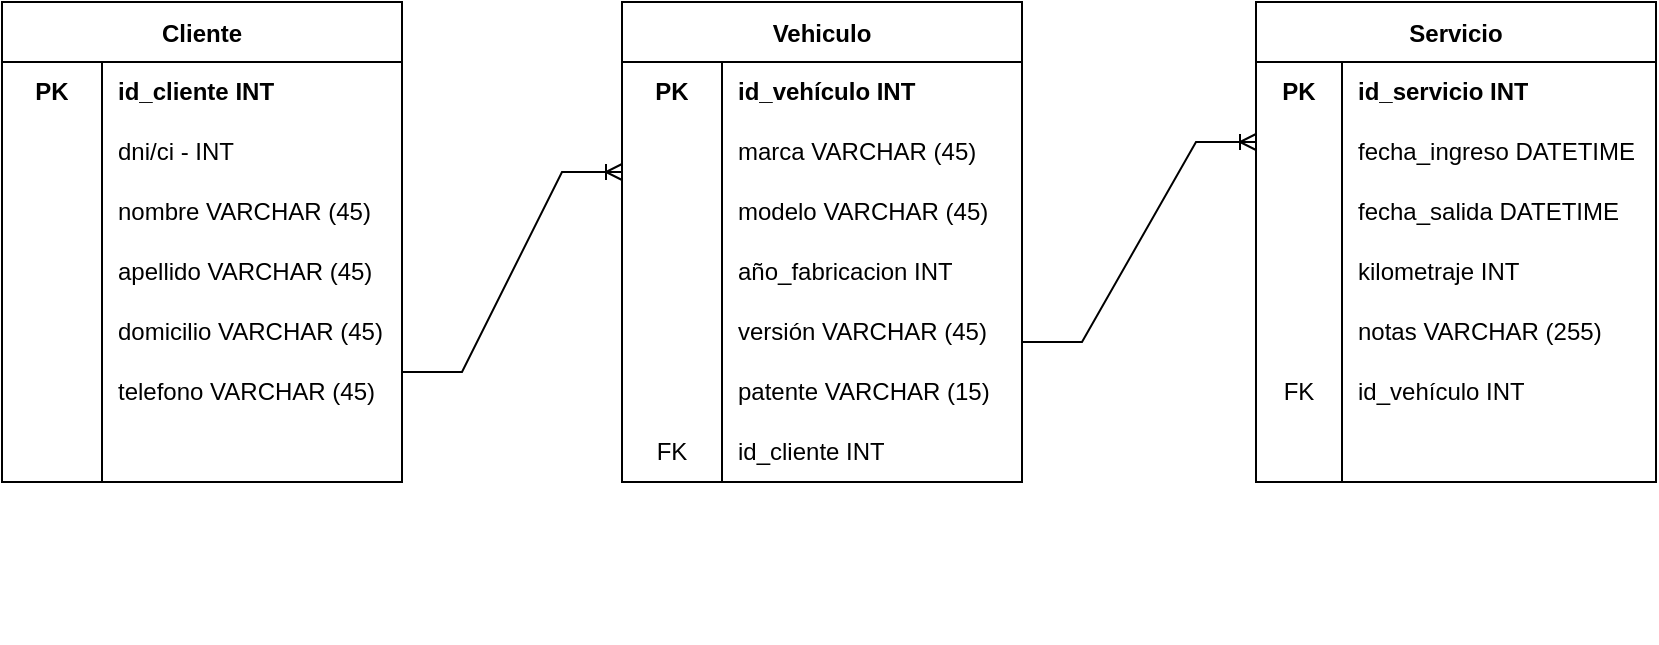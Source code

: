 <mxfile version="20.5.1" type="device"><diagram id="PyMdnax_HsydmZqN7Ad0" name="Página-1"><mxGraphModel dx="864" dy="485" grid="1" gridSize="10" guides="1" tooltips="1" connect="1" arrows="1" fold="1" page="1" pageScale="1" pageWidth="827" pageHeight="1169" math="0" shadow="0"><root><mxCell id="0"/><mxCell id="1" parent="0"/><mxCell id="Nwc50oU7tPvuTWRnyXXx-6" value="Cliente" style="shape=table;startSize=30;container=1;collapsible=0;childLayout=tableLayout;fixedRows=1;rowLines=0;fontStyle=1;" vertex="1" parent="1"><mxGeometry y="280" width="200" height="240" as="geometry"/></mxCell><mxCell id="Nwc50oU7tPvuTWRnyXXx-7" value="" style="shape=tableRow;horizontal=0;startSize=0;swimlaneHead=0;swimlaneBody=0;top=0;left=0;bottom=0;right=0;collapsible=0;dropTarget=0;fillColor=none;points=[[0,0.5],[1,0.5]];portConstraint=eastwest;" vertex="1" parent="Nwc50oU7tPvuTWRnyXXx-6"><mxGeometry y="30" width="200" height="30" as="geometry"/></mxCell><mxCell id="Nwc50oU7tPvuTWRnyXXx-8" value="&lt;b&gt;PK&lt;/b&gt;" style="shape=partialRectangle;html=1;whiteSpace=wrap;connectable=0;fillColor=none;top=0;left=0;bottom=0;right=0;overflow=hidden;pointerEvents=1;" vertex="1" parent="Nwc50oU7tPvuTWRnyXXx-7"><mxGeometry width="50" height="30" as="geometry"><mxRectangle width="50" height="30" as="alternateBounds"/></mxGeometry></mxCell><mxCell id="Nwc50oU7tPvuTWRnyXXx-9" value="&lt;b&gt;id_cliente INT&lt;/b&gt;" style="shape=partialRectangle;html=1;whiteSpace=wrap;connectable=0;fillColor=none;top=0;left=0;bottom=0;right=0;align=left;spacingLeft=6;overflow=hidden;" vertex="1" parent="Nwc50oU7tPvuTWRnyXXx-7"><mxGeometry x="50" width="150" height="30" as="geometry"><mxRectangle width="150" height="30" as="alternateBounds"/></mxGeometry></mxCell><mxCell id="Nwc50oU7tPvuTWRnyXXx-10" value="" style="shape=tableRow;horizontal=0;startSize=0;swimlaneHead=0;swimlaneBody=0;top=0;left=0;bottom=0;right=0;collapsible=0;dropTarget=0;fillColor=none;points=[[0,0.5],[1,0.5]];portConstraint=eastwest;" vertex="1" parent="Nwc50oU7tPvuTWRnyXXx-6"><mxGeometry y="60" width="200" height="30" as="geometry"/></mxCell><mxCell id="Nwc50oU7tPvuTWRnyXXx-11" value="" style="shape=partialRectangle;html=1;whiteSpace=wrap;connectable=0;fillColor=none;top=0;left=0;bottom=0;right=0;overflow=hidden;" vertex="1" parent="Nwc50oU7tPvuTWRnyXXx-10"><mxGeometry width="50" height="30" as="geometry"><mxRectangle width="50" height="30" as="alternateBounds"/></mxGeometry></mxCell><mxCell id="Nwc50oU7tPvuTWRnyXXx-12" value="dni/ci&amp;nbsp;- INT" style="shape=partialRectangle;html=1;whiteSpace=wrap;connectable=0;fillColor=none;top=0;left=0;bottom=0;right=0;align=left;spacingLeft=6;overflow=hidden;" vertex="1" parent="Nwc50oU7tPvuTWRnyXXx-10"><mxGeometry x="50" width="150" height="30" as="geometry"><mxRectangle width="150" height="30" as="alternateBounds"/></mxGeometry></mxCell><mxCell id="Nwc50oU7tPvuTWRnyXXx-13" value="" style="shape=tableRow;horizontal=0;startSize=0;swimlaneHead=0;swimlaneBody=0;top=0;left=0;bottom=0;right=0;collapsible=0;dropTarget=0;fillColor=none;points=[[0,0.5],[1,0.5]];portConstraint=eastwest;" vertex="1" parent="Nwc50oU7tPvuTWRnyXXx-6"><mxGeometry y="90" width="200" height="30" as="geometry"/></mxCell><mxCell id="Nwc50oU7tPvuTWRnyXXx-14" value="" style="shape=partialRectangle;html=1;whiteSpace=wrap;connectable=0;fillColor=none;top=0;left=0;bottom=0;right=0;overflow=hidden;" vertex="1" parent="Nwc50oU7tPvuTWRnyXXx-13"><mxGeometry width="50" height="30" as="geometry"><mxRectangle width="50" height="30" as="alternateBounds"/></mxGeometry></mxCell><mxCell id="Nwc50oU7tPvuTWRnyXXx-15" value="nombre VARCHAR (45)" style="shape=partialRectangle;html=1;whiteSpace=wrap;connectable=0;fillColor=none;top=0;left=0;bottom=0;right=0;align=left;spacingLeft=6;overflow=hidden;" vertex="1" parent="Nwc50oU7tPvuTWRnyXXx-13"><mxGeometry x="50" width="150" height="30" as="geometry"><mxRectangle width="150" height="30" as="alternateBounds"/></mxGeometry></mxCell><mxCell id="Nwc50oU7tPvuTWRnyXXx-29" value="" style="shape=tableRow;horizontal=0;startSize=0;swimlaneHead=0;swimlaneBody=0;top=0;left=0;bottom=0;right=0;collapsible=0;dropTarget=0;fillColor=none;points=[[0,0.5],[1,0.5]];portConstraint=eastwest;" vertex="1" parent="1"><mxGeometry x="80" y="570" width="180" height="30" as="geometry"/></mxCell><mxCell id="Nwc50oU7tPvuTWRnyXXx-30" value="" style="shape=partialRectangle;html=1;whiteSpace=wrap;connectable=0;fillColor=none;top=0;left=0;bottom=0;right=0;overflow=hidden;" vertex="1" parent="Nwc50oU7tPvuTWRnyXXx-29"><mxGeometry width="40" height="30" as="geometry"><mxRectangle width="40" height="30" as="alternateBounds"/></mxGeometry></mxCell><mxCell id="Nwc50oU7tPvuTWRnyXXx-33" value="" style="endArrow=none;html=1;rounded=0;" edge="1" parent="1"><mxGeometry width="50" height="50" relative="1" as="geometry"><mxPoint x="50" y="520" as="sourcePoint"/><mxPoint x="50" y="400" as="targetPoint"/></mxGeometry></mxCell><mxCell id="Nwc50oU7tPvuTWRnyXXx-35" value="domicilio VARCHAR (45)" style="shape=partialRectangle;html=1;whiteSpace=wrap;connectable=0;fillColor=none;top=0;left=0;bottom=0;right=0;align=left;spacingLeft=6;overflow=hidden;" vertex="1" parent="1"><mxGeometry x="50" y="430" width="150" height="30" as="geometry"><mxRectangle width="140" height="30" as="alternateBounds"/></mxGeometry></mxCell><mxCell id="Nwc50oU7tPvuTWRnyXXx-31" value="apellido VARCHAR (45)" style="shape=partialRectangle;html=1;whiteSpace=wrap;connectable=0;fillColor=none;top=0;left=0;bottom=0;right=0;align=left;spacingLeft=6;overflow=hidden;" vertex="1" parent="1"><mxGeometry x="50" y="400" width="140" height="30" as="geometry"><mxRectangle width="140" height="30" as="alternateBounds"/></mxGeometry></mxCell><mxCell id="Nwc50oU7tPvuTWRnyXXx-38" value="Vehiculo" style="shape=table;startSize=30;container=1;collapsible=0;childLayout=tableLayout;fixedRows=1;rowLines=0;fontStyle=1;" vertex="1" parent="1"><mxGeometry x="310" y="280" width="200" height="240" as="geometry"/></mxCell><mxCell id="Nwc50oU7tPvuTWRnyXXx-39" value="" style="shape=tableRow;horizontal=0;startSize=0;swimlaneHead=0;swimlaneBody=0;top=0;left=0;bottom=0;right=0;collapsible=0;dropTarget=0;fillColor=none;points=[[0,0.5],[1,0.5]];portConstraint=eastwest;" vertex="1" parent="Nwc50oU7tPvuTWRnyXXx-38"><mxGeometry y="30" width="200" height="30" as="geometry"/></mxCell><mxCell id="Nwc50oU7tPvuTWRnyXXx-40" value="&lt;b&gt;PK&lt;/b&gt;" style="shape=partialRectangle;html=1;whiteSpace=wrap;connectable=0;fillColor=none;top=0;left=0;bottom=0;right=0;overflow=hidden;pointerEvents=1;" vertex="1" parent="Nwc50oU7tPvuTWRnyXXx-39"><mxGeometry width="50" height="30" as="geometry"><mxRectangle width="50" height="30" as="alternateBounds"/></mxGeometry></mxCell><mxCell id="Nwc50oU7tPvuTWRnyXXx-41" value="&lt;b&gt;id_vehículo INT&lt;/b&gt;" style="shape=partialRectangle;html=1;whiteSpace=wrap;connectable=0;fillColor=none;top=0;left=0;bottom=0;right=0;align=left;spacingLeft=6;overflow=hidden;" vertex="1" parent="Nwc50oU7tPvuTWRnyXXx-39"><mxGeometry x="50" width="150" height="30" as="geometry"><mxRectangle width="150" height="30" as="alternateBounds"/></mxGeometry></mxCell><mxCell id="Nwc50oU7tPvuTWRnyXXx-42" value="" style="shape=tableRow;horizontal=0;startSize=0;swimlaneHead=0;swimlaneBody=0;top=0;left=0;bottom=0;right=0;collapsible=0;dropTarget=0;fillColor=none;points=[[0,0.5],[1,0.5]];portConstraint=eastwest;" vertex="1" parent="Nwc50oU7tPvuTWRnyXXx-38"><mxGeometry y="60" width="200" height="30" as="geometry"/></mxCell><mxCell id="Nwc50oU7tPvuTWRnyXXx-43" value="" style="shape=partialRectangle;html=1;whiteSpace=wrap;connectable=0;fillColor=none;top=0;left=0;bottom=0;right=0;overflow=hidden;" vertex="1" parent="Nwc50oU7tPvuTWRnyXXx-42"><mxGeometry width="50" height="30" as="geometry"><mxRectangle width="50" height="30" as="alternateBounds"/></mxGeometry></mxCell><mxCell id="Nwc50oU7tPvuTWRnyXXx-44" value="marca VARCHAR (45)" style="shape=partialRectangle;html=1;whiteSpace=wrap;connectable=0;fillColor=none;top=0;left=0;bottom=0;right=0;align=left;spacingLeft=6;overflow=hidden;" vertex="1" parent="Nwc50oU7tPvuTWRnyXXx-42"><mxGeometry x="50" width="150" height="30" as="geometry"><mxRectangle width="150" height="30" as="alternateBounds"/></mxGeometry></mxCell><mxCell id="Nwc50oU7tPvuTWRnyXXx-45" value="" style="shape=tableRow;horizontal=0;startSize=0;swimlaneHead=0;swimlaneBody=0;top=0;left=0;bottom=0;right=0;collapsible=0;dropTarget=0;fillColor=none;points=[[0,0.5],[1,0.5]];portConstraint=eastwest;" vertex="1" parent="Nwc50oU7tPvuTWRnyXXx-38"><mxGeometry y="90" width="200" height="30" as="geometry"/></mxCell><mxCell id="Nwc50oU7tPvuTWRnyXXx-46" value="" style="shape=partialRectangle;html=1;whiteSpace=wrap;connectable=0;fillColor=none;top=0;left=0;bottom=0;right=0;overflow=hidden;" vertex="1" parent="Nwc50oU7tPvuTWRnyXXx-45"><mxGeometry width="50" height="30" as="geometry"><mxRectangle width="50" height="30" as="alternateBounds"/></mxGeometry></mxCell><mxCell id="Nwc50oU7tPvuTWRnyXXx-47" value="modelo VARCHAR (45)" style="shape=partialRectangle;html=1;whiteSpace=wrap;connectable=0;fillColor=none;top=0;left=0;bottom=0;right=0;align=left;spacingLeft=6;overflow=hidden;" vertex="1" parent="Nwc50oU7tPvuTWRnyXXx-45"><mxGeometry x="50" width="150" height="30" as="geometry"><mxRectangle width="150" height="30" as="alternateBounds"/></mxGeometry></mxCell><mxCell id="Nwc50oU7tPvuTWRnyXXx-58" value="" style="endArrow=none;html=1;rounded=0;" edge="1" parent="1"><mxGeometry width="50" height="50" relative="1" as="geometry"><mxPoint x="360" y="520" as="sourcePoint"/><mxPoint x="360" y="400" as="targetPoint"/></mxGeometry></mxCell><mxCell id="Nwc50oU7tPvuTWRnyXXx-59" value="versión VARCHAR (45)" style="shape=partialRectangle;html=1;whiteSpace=wrap;connectable=0;fillColor=none;top=0;left=0;bottom=0;right=0;align=left;spacingLeft=6;overflow=hidden;" vertex="1" parent="1"><mxGeometry x="360" y="430" width="140" height="30" as="geometry"><mxRectangle width="140" height="30" as="alternateBounds"/></mxGeometry></mxCell><mxCell id="Nwc50oU7tPvuTWRnyXXx-64" value="telefono VARCHAR (45)" style="shape=partialRectangle;html=1;whiteSpace=wrap;connectable=0;fillColor=none;top=0;left=0;bottom=0;right=0;align=left;spacingLeft=6;overflow=hidden;" vertex="1" parent="1"><mxGeometry x="50" y="460" width="150" height="30" as="geometry"><mxRectangle width="140" height="30" as="alternateBounds"/></mxGeometry></mxCell><mxCell id="Nwc50oU7tPvuTWRnyXXx-66" value="id_cliente INT" style="shape=partialRectangle;html=1;whiteSpace=wrap;connectable=0;fillColor=none;top=0;left=0;bottom=0;right=0;align=left;spacingLeft=6;overflow=hidden;" vertex="1" parent="1"><mxGeometry x="360" y="490" width="140" height="30" as="geometry"><mxRectangle width="140" height="30" as="alternateBounds"/></mxGeometry></mxCell><mxCell id="Nwc50oU7tPvuTWRnyXXx-67" value="FK" style="shape=partialRectangle;html=1;whiteSpace=wrap;connectable=0;fillColor=none;top=0;left=0;bottom=0;right=0;overflow=hidden;pointerEvents=1;" vertex="1" parent="1"><mxGeometry x="310" y="490" width="50" height="30" as="geometry"><mxRectangle width="50" height="30" as="alternateBounds"/></mxGeometry></mxCell><mxCell id="Nwc50oU7tPvuTWRnyXXx-68" value="año_fabricacion INT" style="shape=partialRectangle;html=1;whiteSpace=wrap;connectable=0;fillColor=none;top=0;left=0;bottom=0;right=0;align=left;spacingLeft=6;overflow=hidden;" vertex="1" parent="1"><mxGeometry x="360" y="400" width="140" height="30" as="geometry"><mxRectangle width="140" height="30" as="alternateBounds"/></mxGeometry></mxCell><mxCell id="Nwc50oU7tPvuTWRnyXXx-85" value="" style="endArrow=none;html=1;rounded=0;" edge="1" parent="1"><mxGeometry width="50" height="50" relative="1" as="geometry"><mxPoint x="670" y="520" as="sourcePoint"/><mxPoint x="670" y="400.0" as="targetPoint"/></mxGeometry></mxCell><mxCell id="Nwc50oU7tPvuTWRnyXXx-86" value="Servicio" style="shape=table;startSize=30;container=1;collapsible=0;childLayout=tableLayout;fixedRows=1;rowLines=0;fontStyle=1;" vertex="1" parent="1"><mxGeometry x="627" y="280" width="200" height="240" as="geometry"/></mxCell><mxCell id="Nwc50oU7tPvuTWRnyXXx-87" value="" style="shape=tableRow;horizontal=0;startSize=0;swimlaneHead=0;swimlaneBody=0;top=0;left=0;bottom=0;right=0;collapsible=0;dropTarget=0;fillColor=none;points=[[0,0.5],[1,0.5]];portConstraint=eastwest;" vertex="1" parent="Nwc50oU7tPvuTWRnyXXx-86"><mxGeometry y="30" width="200" height="30" as="geometry"/></mxCell><mxCell id="Nwc50oU7tPvuTWRnyXXx-88" value="&lt;b&gt;PK&lt;/b&gt;" style="shape=partialRectangle;html=1;whiteSpace=wrap;connectable=0;fillColor=none;top=0;left=0;bottom=0;right=0;overflow=hidden;pointerEvents=1;" vertex="1" parent="Nwc50oU7tPvuTWRnyXXx-87"><mxGeometry width="43" height="30" as="geometry"><mxRectangle width="43" height="30" as="alternateBounds"/></mxGeometry></mxCell><mxCell id="Nwc50oU7tPvuTWRnyXXx-89" value="&lt;b&gt;id_servicio INT&lt;/b&gt;" style="shape=partialRectangle;html=1;whiteSpace=wrap;connectable=0;fillColor=none;top=0;left=0;bottom=0;right=0;align=left;spacingLeft=6;overflow=hidden;" vertex="1" parent="Nwc50oU7tPvuTWRnyXXx-87"><mxGeometry x="43" width="157" height="30" as="geometry"><mxRectangle width="157" height="30" as="alternateBounds"/></mxGeometry></mxCell><mxCell id="Nwc50oU7tPvuTWRnyXXx-90" value="" style="shape=tableRow;horizontal=0;startSize=0;swimlaneHead=0;swimlaneBody=0;top=0;left=0;bottom=0;right=0;collapsible=0;dropTarget=0;fillColor=none;points=[[0,0.5],[1,0.5]];portConstraint=eastwest;" vertex="1" parent="Nwc50oU7tPvuTWRnyXXx-86"><mxGeometry y="60" width="200" height="30" as="geometry"/></mxCell><mxCell id="Nwc50oU7tPvuTWRnyXXx-91" value="" style="shape=partialRectangle;html=1;whiteSpace=wrap;connectable=0;fillColor=none;top=0;left=0;bottom=0;right=0;overflow=hidden;" vertex="1" parent="Nwc50oU7tPvuTWRnyXXx-90"><mxGeometry width="43" height="30" as="geometry"><mxRectangle width="43" height="30" as="alternateBounds"/></mxGeometry></mxCell><mxCell id="Nwc50oU7tPvuTWRnyXXx-92" value="fecha_ingreso DATETIME" style="shape=partialRectangle;html=1;whiteSpace=wrap;connectable=0;fillColor=none;top=0;left=0;bottom=0;right=0;align=left;spacingLeft=6;overflow=hidden;" vertex="1" parent="Nwc50oU7tPvuTWRnyXXx-90"><mxGeometry x="43" width="157" height="30" as="geometry"><mxRectangle width="157" height="30" as="alternateBounds"/></mxGeometry></mxCell><mxCell id="Nwc50oU7tPvuTWRnyXXx-93" value="" style="shape=tableRow;horizontal=0;startSize=0;swimlaneHead=0;swimlaneBody=0;top=0;left=0;bottom=0;right=0;collapsible=0;dropTarget=0;fillColor=none;points=[[0,0.5],[1,0.5]];portConstraint=eastwest;" vertex="1" parent="Nwc50oU7tPvuTWRnyXXx-86"><mxGeometry y="90" width="200" height="30" as="geometry"/></mxCell><mxCell id="Nwc50oU7tPvuTWRnyXXx-94" value="" style="shape=partialRectangle;html=1;whiteSpace=wrap;connectable=0;fillColor=none;top=0;left=0;bottom=0;right=0;overflow=hidden;" vertex="1" parent="Nwc50oU7tPvuTWRnyXXx-93"><mxGeometry width="43" height="30" as="geometry"><mxRectangle width="43" height="30" as="alternateBounds"/></mxGeometry></mxCell><mxCell id="Nwc50oU7tPvuTWRnyXXx-95" value="fecha_salida DATETIME" style="shape=partialRectangle;html=1;whiteSpace=wrap;connectable=0;fillColor=none;top=0;left=0;bottom=0;right=0;align=left;spacingLeft=6;overflow=hidden;" vertex="1" parent="Nwc50oU7tPvuTWRnyXXx-93"><mxGeometry x="43" width="157" height="30" as="geometry"><mxRectangle width="157" height="30" as="alternateBounds"/></mxGeometry></mxCell><mxCell id="Nwc50oU7tPvuTWRnyXXx-96" value="kilometraje INT" style="shape=partialRectangle;html=1;whiteSpace=wrap;connectable=0;fillColor=none;top=0;left=0;bottom=0;right=0;align=left;spacingLeft=6;overflow=hidden;" vertex="1" parent="1"><mxGeometry x="670" y="400" width="140" height="30" as="geometry"><mxRectangle width="140" height="30" as="alternateBounds"/></mxGeometry></mxCell><mxCell id="Nwc50oU7tPvuTWRnyXXx-97" value="notas VARCHAR (255)" style="shape=partialRectangle;html=1;whiteSpace=wrap;connectable=0;fillColor=none;top=0;left=0;bottom=0;right=0;align=left;spacingLeft=6;overflow=hidden;" vertex="1" parent="1"><mxGeometry x="670" y="430" width="140" height="30" as="geometry"><mxRectangle width="140" height="30" as="alternateBounds"/></mxGeometry></mxCell><mxCell id="Nwc50oU7tPvuTWRnyXXx-98" value="id_vehículo INT" style="shape=partialRectangle;html=1;whiteSpace=wrap;connectable=0;fillColor=none;top=0;left=0;bottom=0;right=0;align=left;spacingLeft=6;overflow=hidden;" vertex="1" parent="1"><mxGeometry x="670" y="460" width="150" height="30" as="geometry"><mxRectangle width="150" height="30" as="alternateBounds"/></mxGeometry></mxCell><mxCell id="Nwc50oU7tPvuTWRnyXXx-100" value="FK" style="shape=partialRectangle;html=1;whiteSpace=wrap;connectable=0;fillColor=none;top=0;left=0;bottom=0;right=0;overflow=hidden;pointerEvents=1;" vertex="1" parent="1"><mxGeometry x="627" y="460" width="43" height="30" as="geometry"><mxRectangle width="43" height="30" as="alternateBounds"/></mxGeometry></mxCell><mxCell id="Nwc50oU7tPvuTWRnyXXx-101" value="patente VARCHAR (15)" style="shape=partialRectangle;html=1;whiteSpace=wrap;connectable=0;fillColor=none;top=0;left=0;bottom=0;right=0;align=left;spacingLeft=6;overflow=hidden;" vertex="1" parent="1"><mxGeometry x="360" y="460" width="140" height="30" as="geometry"><mxRectangle width="140" height="30" as="alternateBounds"/></mxGeometry></mxCell><mxCell id="Nwc50oU7tPvuTWRnyXXx-103" value="" style="edgeStyle=entityRelationEdgeStyle;fontSize=12;html=1;endArrow=ERoneToMany;rounded=0;" edge="1" parent="1"><mxGeometry width="100" height="100" relative="1" as="geometry"><mxPoint x="200" y="465" as="sourcePoint"/><mxPoint x="310" y="365" as="targetPoint"/></mxGeometry></mxCell><mxCell id="Nwc50oU7tPvuTWRnyXXx-104" value="" style="edgeStyle=entityRelationEdgeStyle;fontSize=12;html=1;endArrow=ERoneToMany;rounded=0;" edge="1" parent="1"><mxGeometry width="100" height="100" relative="1" as="geometry"><mxPoint x="510" y="450" as="sourcePoint"/><mxPoint x="627" y="350" as="targetPoint"/></mxGeometry></mxCell></root></mxGraphModel></diagram></mxfile>